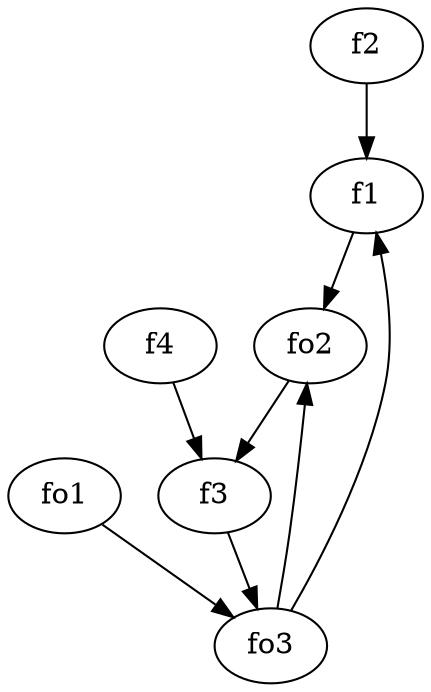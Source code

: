 strict digraph  {
f1;
f2;
f3;
f4;
fo1;
fo2;
fo3;
f1 -> fo2  [weight=2];
f2 -> f1  [weight=2];
f3 -> fo3  [weight=2];
f4 -> f3  [weight=2];
fo1 -> fo3  [weight=2];
fo2 -> f3  [weight=2];
fo3 -> fo2  [weight=2];
fo3 -> f1  [weight=2];
}

